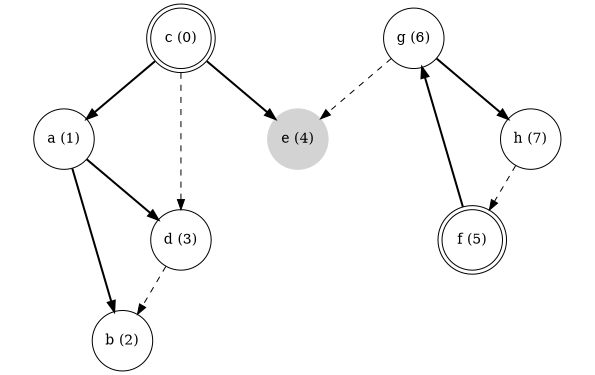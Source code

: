digraph "g" {
	graph [
		fontsize = "14"
		fontname = "Times-Roman"
		fontcolor = "black"
		color = "black"
                size = "4,2.5"
                ratio = "fill"
	]
	node [
		fontsize = "14"
		fontname = "Times-Roman"
		fontcolor = "black"
		shape = "circle"
		color = "black"
	]
	edge [
		fontsize = "14"
		fontname = "Times-Roman"
		fontcolor = "black"
		color = "black"
	]
	"c (0)" [
		label = "\N"
		color = "black"
		width = "0.833333"
		fontsize = "14"
		fontname = "Times-Roman"
		fontcolor = "black"
                peripheries = 2
	]
	"a (1)" [
		label = "\N"
		color = "black"
		width = "0.833333"
		fontsize = "14"
		fontname = "Times-Roman"
		fontcolor = "black"
	]
	"b (2)" [
		label = "\N"
		color = "black"
		width = "0.833333"
		fontsize = "14"
		fontname = "Times-Roman"
		fontcolor = "black"
	]
	"d (3)" [
		label = "\N"
		color = "black"
		width = "0.833333"
		fontsize = "14"
		fontname = "Times-Roman"
		fontcolor = "black"
	]
	"e (4)" [
		label = "\N"
		width = "0.833333"
		fontsize = "14"
		fontname = "Times-Roman"
		fontcolor = "black"
        style = "filled"
        color = "lightgray"
	]
	"f (5)" [
		label = "\N"
		color = "black"
		width = "0.833333"
		fontsize = "14"
		fontname = "Times-Roman"
		fontcolor = "black"
                peripheries = 2
	]
	"g (6)" [
		label = "\N"
		color = "black"
		width = "0.833333"
		fontsize = "14"
		fontname = "Times-Roman"
		fontcolor = "black"
	]
	"h (7)" [
		label = "\N"
		color = "black"
		width = "0.833333"
		fontsize = "14"
		fontname = "Times-Roman"
		fontcolor = "black"
	]
	"c (0)" -> "a (1)" [
		fontsize = "14"
		fontname = "Times-Roman"
		fontcolor = "black"
		color = "black"
		style = "bold"
	]
	"a (1)" -> "b (2)" [
		fontsize = "14"
		fontname = "Times-Roman"
		fontcolor = "black"
		color = "black"
		style = "bold"
	]
	"a (1)" -> "d (3)" [
		fontsize = "14"
		fontname = "Times-Roman"
		fontcolor = "black"
		color = "black"
		style = "bold"
	]
	"c (0)" -> "e (4)" [
		fontsize = "14"
		fontname = "Times-Roman"
		fontcolor = "black"
		color = "black"
		style = "bold"
	]
	"f (5)" -> "g (6)" [
		fontsize = "14"
		fontname = "Times-Roman"
		fontcolor = "black"
		color = "black"
		style = "bold"
	]
	"g (6)" -> "h (7)" [
		fontsize = "14"
		fontname = "Times-Roman"
		fontcolor = "black"
		color = "black"
		style = "bold"
	]
	"d (3)" -> "b (2)" [
		fontsize = "14"
		fontname = "Times-Roman"
		fontcolor = "black"
		color = "black"
		style = "dashed"
	]
	"c (0)" -> "d (3)" [
		fontsize = "14"
		fontname = "Times-Roman"
		fontcolor = "black"
		color = "black"
		style = "dashed"
	]
	"g (6)" -> "e (4)" [
		fontsize = "14"
		fontname = "Times-Roman"
		fontcolor = "black"
		color = "black"
		style = "dashed"
	]
	"h (7)" -> "f (5)" [
		fontsize = "14"
		fontname = "Times-Roman"
		fontcolor = "black"
		color = "black"
		style = "dashed"
	]
}
